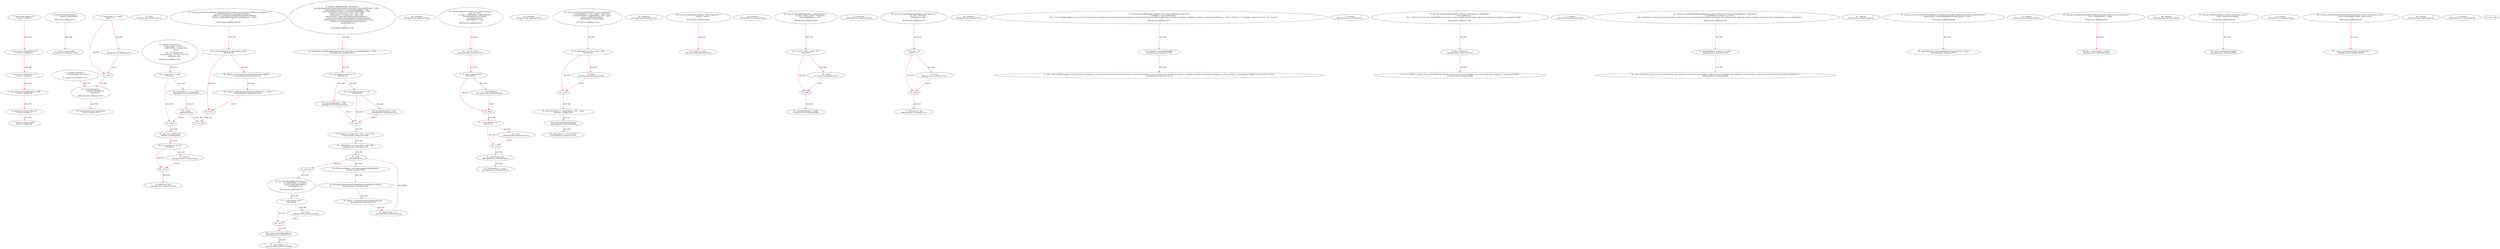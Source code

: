 digraph  {
13 [label="2_ uint private balance = 0;\n13-new_variable-3-3", method="", type_label=new_variable];
19 [label="3_ uint private collectedFees = 0;\n19-new_variable-4-4", method="", type_label=new_variable];
25 [label="4_ uint private feePercent = 10;\n25-new_variable-5-5", method="", type_label=new_variable];
31 [label="5_ uint private pyramidMultiplier = 300;\n31-new_variable-6-6", method="", type_label=new_variable];
37 [label="6_ uint private payoutOrder = 0;\n37-new_variable-7-7", method="", type_label=new_variable];
43 [label="7_ address private creator;\n43-new_variable-8-8", method="", type_label=new_variable];
48 [label="8_ function DynamicPyramid() {\n                 creator = msg.sender;  \n         }\n48-function_definition-9-11", method="DynamicPyramid()", type_label=function_definition];
51 [label="9_ creator = msg.sender;\n51-expression_statement-10-10", method="DynamicPyramid()", type_label=expression_statement];
57 [label="11_ modifier onlyowner {\n                 if (msg.sender == creator) _;\n         }\n57-expression_statement-12-14", method="", type_label=expression_statement];
60 [label="12_ if_msg.sender == creator\n60-if-13-13", method="", type_label=if];
645 [label="12_ end_if", method="", type_label=end_if];
66 [label="12_ _;\n66-expression_statement-13-13", method="", type_label=expression_statement];
68 [label="14_ struct Participant {\n                 address etherAddress;\n                 uint payout;\n         }\n68-expression_statement-15-18", method="Participant()", type_label=expression_statement];
78 [label="18_ Participant[] private participants;\n78-new_variable-19-19", method="", type_label=new_variable];
87 [label="20_ init();\n87-expression_statement-21-21", method="", type_label=expression_statement];
90 [label="22_ function init() private {\n                 if (msg.value < 1 ether) {\n                         collectedFees += msg.value;\n                         return;\n                 }\n                 uint _fee = feePercent;\n                 if (msg.value >= 50 ether) _fee /= 2;\n                 addPayout(_fee);\n         }\n90-function_definition-23-31", method="init()", type_label=function_definition];
94 [label="23_ if_msg.value < 1 ether\n94-if-24-27", method="init()", type_label=if];
679 [label="23_ end_if", method="init()", type_label=end_if];
102 [label="24_ collectedFees += msg.value;\n102-expression_statement-25-25", method="init()", type_label=expression_statement];
108 [label="25_ return;\n108-return-26-26", method="init()", type_label=return];
109 [label="27_ uint _fee = feePercent;\n109-new_variable-28-28", method="init()", type_label=new_variable];
115 [label="28_ if_msg.value >= 50 ether\n115-if-29-29", method="init()", type_label=if];
700 [label="28_ end_if", method="init()", type_label=end_if];
122 [label="28_ _fee /= 2;\n122-expression_statement-29-29", method="init()", type_label=expression_statement];
126 [label="29_ addPayout(_fee);\n126-expression_statement-30-30", method="init()", type_label=expression_statement];
131 [label="31_ function addPayout(uint _fee) private {\n                 participants.push(Participant(msg.sender, (msg.value * pyramidMultiplier) / 100));\n                 if (participants.length == 10) pyramidMultiplier = 200;\n                 else if (participants.length == 25) pyramidMultiplier = 150;\n                 balance += (msg.value * (100 - _fee)) / 100;\n                 collectedFees += (msg.value * _fee) / 100;\n                 while (balance > participants[payoutOrder].payout) {\n                         uint payoutToSend = participants[payoutOrder].payout;\n                         participants[payoutOrder].etherAddress.send(payoutToSend);\n                         balance -= participants[payoutOrder].payout;\n                         payoutOrder += 1;\n                 }\n         }\n131-function_definition-32-44", method="addPayout(uint _fee)", type_label=function_definition];
139 [label="32_ participants.push(Participant(msg.sender, (msg.value * pyramidMultiplier) / 100));\n139-expression_statement-33-33", method="addPayout(uint _fee)", type_label=expression_statement];
160 [label="33_ if_participants.length == 10\n160-if-34-35", method="addPayout(uint _fee)", type_label=if];
745 [label="33_ end_if", method="addPayout(uint _fee)", type_label=end_if];
166 [label="33_ pyramidMultiplier = 200;\n166-expression_statement-34-34", method="addPayout(uint _fee)", type_label=expression_statement];
170 [label="34_ if_participants.length == 25\n170-if-35-35", method="addPayout(uint _fee)", type_label=if];
176 [label="34_ pyramidMultiplier = 150;\n176-expression_statement-35-35", method="addPayout(uint _fee)", type_label=expression_statement];
180 [label="35_ balance += (msg.value * (100 - _fee)) / 100;\n180-expression_statement-36-36", method="addPayout(uint _fee)", type_label=expression_statement];
194 [label="36_ collectedFees += (msg.value * _fee) / 100;\n194-expression_statement-37-37", method="addPayout(uint _fee)", type_label=expression_statement];
205 [label="37_ while\n205-while-38-43", method="addPayout(uint _fee)", type_label=while];
790 [label="37_ end_loop", method="addPayout(uint _fee)", type_label=end_loop];
214 [label="38_ uint payoutToSend = participants[payoutOrder].payout;\n214-new_variable-39-39", method="addPayout(uint _fee)", type_label=new_variable];
224 [label="39_ participants[payoutOrder].etherAddress.send(payoutToSend);\n224-expression_statement-40-40", method="addPayout(uint _fee)", type_label=expression_statement];
235 [label="40_ balance -= participants[payoutOrder].payout;\n235-expression_statement-41-41", method="addPayout(uint _fee)", type_label=expression_statement];
243 [label="41_ payoutOrder += 1;\n243-expression_statement-42-42", method="addPayout(uint _fee)", type_label=expression_statement];
247 [label="44_ function collectAllFees() onlyowner {\n                 if (collectedFees == 0) throw;\n                 creator.send(collectedFees);\n                 collectedFees = 0;\n         }\n247-function_definition-45-49", method="collectAllFees()", type_label=function_definition];
249 [label="44_ onlyowner\n249-expression_statement-45-45", method="collectAllFees()", type_label=expression_statement];
252 [label="45_ if_collectedFees == 0\n252-if-46-46", method="collectAllFees()", type_label=if];
837 [label="45_ end_if", method="collectAllFees()", type_label=end_if];
256 [label="45_ throw;\n256-expression_statement-46-46", method="collectAllFees()", type_label=expression_statement];
258 [label="46_ creator.send(collectedFees);\n258-expression_statement-47-47", method="collectAllFees()", type_label=expression_statement];
265 [label="47_ collectedFees = 0;\n265-expression_statement-48-48", method="collectAllFees()", type_label=expression_statement];
269 [label="49_ function collectFeesInEther(uint _amt) onlyowner {\n                 _amt *= 1 ether;\n                 if (_amt > collectedFees) collectAllFees();\n                 if (collectedFees == 0) throw;\n                 creator.send(_amt);\n                 collectedFees -= _amt;\n         }\n269-function_definition-50-56", method="collectFeesInEther(uint _amt)", type_label=function_definition];
275 [label="49_ onlyowner\n275-expression_statement-50-50", method="collectFeesInEther(uint _amt)", type_label=expression_statement];
278 [label="50_ _amt *= 1 ether;\n278-expression_statement-51-51", method="collectFeesInEther(uint _amt)", type_label=expression_statement];
283 [label="51_ if__amt > collectedFees\n283-if-52-52", method="collectFeesInEther(uint _amt)", type_label=if];
868 [label="51_ end_if", method="collectFeesInEther(uint _amt)", type_label=end_if];
287 [label="51_ collectAllFees();\n287-expression_statement-52-52", method="collectFeesInEther(uint _amt)", type_label=expression_statement];
290 [label="52_ if_collectedFees == 0\n290-if-53-53", method="collectFeesInEther(uint _amt)", type_label=if];
875 [label="52_ end_if", method="collectFeesInEther(uint _amt)", type_label=end_if];
294 [label="52_ throw;\n294-expression_statement-53-53", method="collectFeesInEther(uint _amt)", type_label=expression_statement];
296 [label="53_ creator.send(_amt);\n296-expression_statement-54-54", method="collectFeesInEther(uint _amt)", type_label=expression_statement];
303 [label="54_ collectedFees -= _amt;\n303-expression_statement-55-55", method="collectFeesInEther(uint _amt)", type_label=expression_statement];
307 [label="56_ function collectPercentOfFees(uint _pcent) onlyowner {\n                 if (collectedFees == 0 || _pcent > 100) throw;\n                 uint feesToCollect = collectedFees / 100 * _pcent;\n                 creator.send(feesToCollect);\n                 collectedFees -= feesToCollect;\n         }\n307-function_definition-57-62", method="collectPercentOfFees(uint _pcent)", type_label=function_definition];
313 [label="56_ onlyowner\n313-expression_statement-57-57", method="collectPercentOfFees(uint _pcent)", type_label=expression_statement];
316 [label="57_ if_collectedFees == 0 || _pcent > 100\n316-if-58-58", method="collectPercentOfFees(uint _pcent)", type_label=if];
901 [label="57_ end_if", method="collectPercentOfFees(uint _pcent)", type_label=end_if];
324 [label="57_ throw;\n324-expression_statement-58-58", method="collectPercentOfFees(uint _pcent)", type_label=expression_statement];
326 [label="58_ uint feesToCollect = collectedFees / 100 * _pcent;\n326-new_variable-59-59", method="collectPercentOfFees(uint _pcent)", type_label=new_variable];
336 [label="59_ creator.send(feesToCollect);\n336-expression_statement-60-60", method="collectPercentOfFees(uint _pcent)", type_label=expression_statement];
343 [label="60_ collectedFees -= feesToCollect;\n343-expression_statement-61-61", method="collectPercentOfFees(uint _pcent)", type_label=expression_statement];
347 [label="62_ function changeOwner(address _owner) onlyowner {\n                 creator = _owner;\n         }\n347-function_definition-63-65", method="changeOwner(address _owner)", type_label=function_definition];
353 [label="62_ onlyowner\n353-expression_statement-63-63", method="changeOwner(address _owner)", type_label=expression_statement];
356 [label="63_ creator = _owner;\n356-expression_statement-64-64", method="changeOwner(address _owner)", type_label=expression_statement];
360 [label="65_ function changeMultiplier(uint _mult) onlyowner {\n                 if (_mult > 300 || _mult < 120) throw;\n                 pyramidMultiplier = _mult;\n         }\n360-function_definition-66-69", method="changeMultiplier(uint _mult)", type_label=function_definition];
366 [label="65_ onlyowner\n366-expression_statement-66-66", method="changeMultiplier(uint _mult)", type_label=expression_statement];
369 [label="66_ if__mult > 300 || _mult < 120\n369-if-67-67", method="changeMultiplier(uint _mult)", type_label=if];
954 [label="66_ end_if", method="changeMultiplier(uint _mult)", type_label=end_if];
377 [label="66_ throw;\n377-expression_statement-67-67", method="changeMultiplier(uint _mult)", type_label=expression_statement];
379 [label="67_ pyramidMultiplier = _mult;\n379-expression_statement-68-68", method="changeMultiplier(uint _mult)", type_label=expression_statement];
383 [label="69_ function changeFeePercentage(uint _fee) onlyowner {\n                 if (_fee > 10) throw;\n                 feePercent = _fee;\n         }\n383-function_definition-70-73", method="changeFeePercentage(uint _fee)", type_label=function_definition];
389 [label="69_ onlyowner\n389-expression_statement-70-70", method="changeFeePercentage(uint _fee)", type_label=expression_statement];
392 [label="70_ if__fee > 10\n392-if-71-71", method="changeFeePercentage(uint _fee)", type_label=if];
977 [label="70_ end_if", method="changeFeePercentage(uint _fee)", type_label=end_if];
396 [label="70_ throw;\n396-expression_statement-71-71", method="changeFeePercentage(uint _fee)", type_label=expression_statement];
398 [label="71_ feePercent = _fee;\n398-expression_statement-72-72", method="changeFeePercentage(uint _fee)", type_label=expression_statement];
402 [label="73_ function currentMultiplier() constant returns(uint multiplier, string info) {\n                 multiplier = pyramidMultiplier;\n                 info = 'This multiplier applies to you as soon as transaction is received, may be lowered to hasten payouts or increased if payouts are fast enough. Due to no float or decimals, multiplier is x100 for a fractional multiplier e.g. 250 is actually a 2.5x multiplier. Capped at 3x max and 1.2x min.';\n         }\n402-function_definition-74-77", method="currentMultiplier()", type_label=function_definition];
404 [label="73_ constant\n404-expression_statement-74-74", method="currentMultiplier()", type_label=expression_statement];
416 [label="74_ multiplier = pyramidMultiplier;\n416-expression_statement-75-75", method="currentMultiplier()", type_label=expression_statement];
420 [label="75_ info = 'This multiplier applies to you as soon as transaction is received, may be lowered to hasten payouts or increased if payouts are fast enough. Due to no float or decimals, multiplier is x100 for a fractional multiplier e.g. 250 is actually a 2.5x multiplier. Capped at 3x max and 1.2x min.';\n420-expression_statement-76-76", method="currentMultiplier()", type_label=expression_statement];
425 [label="77_ function currentFeePercentage() constant returns(uint fee, string info) {\n                 fee = feePercent;\n                 info = 'Shown in % form. Fee is halved(50%) for amounts equal or greater than 50 ethers. (Fee may change, but is capped to a maximum of 10%)';\n         }\n425-function_definition-78-81", method="currentFeePercentage()", type_label=function_definition];
427 [label="77_ constant\n427-expression_statement-78-78", method="currentFeePercentage()", type_label=expression_statement];
439 [label="78_ fee = feePercent;\n439-expression_statement-79-79", method="currentFeePercentage()", type_label=expression_statement];
443 [label="79_ info = 'Shown in % form. Fee is halved(50%) for amounts equal or greater than 50 ethers. (Fee may change, but is capped to a maximum of 10%)';\n443-expression_statement-80-80", method="currentFeePercentage()", type_label=expression_statement];
448 [label="81_ function currentPyramidBalanceApproximately() constant returns(uint pyramidBalance, string info) {\n                 pyramidBalance = balance / 1 ether;\n                 info = 'All balance values are measured in Ethers, note that due to no decimal placing, these values show up as integers only, within the contract itself you will get the exact decimal value you are supposed to';\n         }\n448-function_definition-82-85", method="currentPyramidBalanceApproximately()", type_label=function_definition];
450 [label="81_ constant\n450-expression_statement-82-82", method="currentPyramidBalanceApproximately()", type_label=expression_statement];
462 [label="82_ pyramidBalance = balance / 1 ether;\n462-expression_statement-83-83", method="currentPyramidBalanceApproximately()", type_label=expression_statement];
469 [label="83_ info = 'All balance values are measured in Ethers, note that due to no decimal placing, these values show up as integers only, within the contract itself you will get the exact decimal value you are supposed to';\n469-expression_statement-84-84", method="currentPyramidBalanceApproximately()", type_label=expression_statement];
474 [label="85_ function nextPayoutWhenPyramidBalanceTotalsApproximately() constant returns(uint balancePayout) {\n                 balancePayout = participants[payoutOrder].payout / 1 ether;\n         }\n474-function_definition-86-88", method="nextPayoutWhenPyramidBalanceTotalsApproximately()", type_label=function_definition];
476 [label="85_ constant\n476-expression_statement-86-86", method="nextPayoutWhenPyramidBalanceTotalsApproximately()", type_label=expression_statement];
484 [label="86_ balancePayout = participants[payoutOrder].payout / 1 ether;\n484-expression_statement-87-87", method="nextPayoutWhenPyramidBalanceTotalsApproximately()", type_label=expression_statement];
495 [label="88_ function feesSeperateFromBalanceApproximately() constant returns(uint fees) {\n                 fees = collectedFees / 1 ether;\n         }\n495-function_definition-89-91", method="feesSeperateFromBalanceApproximately()", type_label=function_definition];
497 [label="88_ constant\n497-expression_statement-89-89", method="feesSeperateFromBalanceApproximately()", type_label=expression_statement];
505 [label="89_ fees = collectedFees / 1 ether;\n505-expression_statement-90-90", method="feesSeperateFromBalanceApproximately()", type_label=expression_statement];
512 [label="91_ function totalParticipants() constant returns(uint count) {\n                 count = participants.length;\n         }\n512-function_definition-92-94", method="totalParticipants()", type_label=function_definition];
514 [label="91_ constant\n514-expression_statement-92-92", method="totalParticipants()", type_label=expression_statement];
522 [label="92_ count = participants.length;\n522-expression_statement-93-93", method="totalParticipants()", type_label=expression_statement];
528 [label="94_ function numberOfParticipantsWaitingForPayout() constant returns(uint count) {\n                 count = participants.length - payoutOrder;\n         }\n528-function_definition-95-97", method="numberOfParticipantsWaitingForPayout()", type_label=function_definition];
530 [label="94_ constant\n530-expression_statement-95-95", method="numberOfParticipantsWaitingForPayout()", type_label=expression_statement];
538 [label="95_ count = participants.length - payoutOrder;\n538-expression_statement-96-96", method="numberOfParticipantsWaitingForPayout()", type_label=expression_statement];
546 [label="97_ function participantDetails(uint orderInPyramid) constant returns(address Address, uint Payout) {\n                 if (orderInPyramid <= participants.length) {\n                         Address = participants[orderInPyramid].etherAddress;\n                         Payout = participants[orderInPyramid].payout / 1 ether;\n                 }\n         }\n546-function_definition-98-103", method="participantDetails(uint orderInPyramid)", type_label=function_definition];
552 [label="97_ constant\n552-expression_statement-98-98", method="participantDetails(uint orderInPyramid)", type_label=expression_statement];
564 [label="98_ if_orderInPyramid <= participants.length\n564-if-99-102", method="participantDetails(uint orderInPyramid)", type_label=if];
1149 [label="98_ end_if", method="participantDetails(uint orderInPyramid)", type_label=end_if];
571 [label="99_ Address = participants[orderInPyramid].etherAddress;\n571-expression_statement-100-100", method="participantDetails(uint orderInPyramid)", type_label=expression_statement];
579 [label="100_ Payout = participants[orderInPyramid].payout / 1 ether;\n579-expression_statement-101-101", method="participantDetails(uint orderInPyramid)", type_label=expression_statement];
1 [label="0_ start_node", method="", type_label=start];
2 [label="0_ exit_node", method="", type_label=exit];
13 -> 19  [color=red, controlflow_type=next_line, edge_type=CFG_edge, key=0, label=next_line];
19 -> 25  [color=red, controlflow_type=next_line, edge_type=CFG_edge, key=0, label=next_line];
25 -> 31  [color=red, controlflow_type=next_line, edge_type=CFG_edge, key=0, label=next_line];
31 -> 37  [color=red, controlflow_type=next_line, edge_type=CFG_edge, key=0, label=next_line];
37 -> 43  [color=red, controlflow_type=next_line, edge_type=CFG_edge, key=0, label=next_line];
48 -> 51  [color=red, controlflow_type=next_line, edge_type=CFG_edge, key=0, label=next_line];
57 -> 68  [color=red, controlflow_type=next_line, edge_type=CFG_edge, key=0, label=next_line];
60 -> 66  [color=red, controlflow_type=pos_next, edge_type=CFG_edge, key=0, label=pos_next];
60 -> 645  [color=red, controlflow_type=neg_next, edge_type=CFG_edge, key=0, label=neg_next];
645 -> 68  [color=red, controlflow_type=next_line, edge_type=CFG_edge, key=0, label=next_line];
66 -> 645  [color=red, controlflow_type=end_if, edge_type=CFG_edge, key=0, label=end_if];
68 -> 78  [color=red, controlflow_type=next_line, edge_type=CFG_edge, key=0, label=next_line];
90 -> 94  [color=red, controlflow_type=next_line, edge_type=CFG_edge, key=0, label=next_line];
94 -> 102  [color=red, controlflow_type=pos_next, edge_type=CFG_edge, key=0, label=pos_next];
94 -> 679  [color=red, controlflow_type=neg_next, edge_type=CFG_edge, key=0, label=neg_next];
679 -> 109  [color=red, controlflow_type=next_line, edge_type=CFG_edge, key=0, label=next_line];
102 -> 108  [color=red, controlflow_type=next_line, edge_type=CFG_edge, key=0, label=next_line];
108 -> 679  [color=red, controlflow_type=end_if, edge_type=CFG_edge, key=0, label=end_if];
108 -> 2  [color=red, controlflow_type=return_exit, edge_type=CFG_edge, key=0, label=return_exit];
109 -> 115  [color=red, controlflow_type=next_line, edge_type=CFG_edge, key=0, label=next_line];
115 -> 122  [color=red, controlflow_type=pos_next, edge_type=CFG_edge, key=0, label=pos_next];
115 -> 700  [color=red, controlflow_type=neg_next, edge_type=CFG_edge, key=0, label=neg_next];
700 -> 126  [color=red, controlflow_type=next_line, edge_type=CFG_edge, key=0, label=next_line];
122 -> 700  [color=red, controlflow_type=end_if, edge_type=CFG_edge, key=0, label=end_if];
131 -> 139  [color=red, controlflow_type=next_line, edge_type=CFG_edge, key=0, label=next_line];
139 -> 160  [color=red, controlflow_type=next_line, edge_type=CFG_edge, key=0, label=next_line];
160 -> 166  [color=red, controlflow_type=pos_next, edge_type=CFG_edge, key=0, label=pos_next];
160 -> 170  [color=red, controlflow_type=neg_next, edge_type=CFG_edge, key=0, label=neg_next];
745 -> 180  [color=red, controlflow_type=next_line, edge_type=CFG_edge, key=0, label=next_line];
166 -> 745  [color=red, controlflow_type=end_if, edge_type=CFG_edge, key=0, label=end_if];
170 -> 176  [color=red, controlflow_type=pos_next, edge_type=CFG_edge, key=0, label=pos_next];
170 -> 745  [color=red, controlflow_type=neg_next, edge_type=CFG_edge, key=0, label=neg_next];
176 -> 745  [color=red, controlflow_type=end_if, edge_type=CFG_edge, key=0, label=end_if];
180 -> 194  [color=red, controlflow_type=next_line, edge_type=CFG_edge, key=0, label=next_line];
194 -> 205  [color=red, controlflow_type=next_line, edge_type=CFG_edge, key=0, label=next_line];
205 -> 214  [color=red, controlflow_type=pos_next, edge_type=CFG_edge, key=0, label=pos_next];
205 -> 790  [color=red, controlflow_type=neg_next, edge_type=CFG_edge, key=0, label=neg_next];
790 -> 247  [color=red, controlflow_type=next_line, edge_type=CFG_edge, key=0, label=next_line];
214 -> 224  [color=red, controlflow_type=next_line, edge_type=CFG_edge, key=0, label=next_line];
224 -> 235  [color=red, controlflow_type=next_line, edge_type=CFG_edge, key=0, label=next_line];
235 -> 243  [color=red, controlflow_type=next_line, edge_type=CFG_edge, key=0, label=next_line];
243 -> 205  [color=red, controlflow_type=loop_update, edge_type=CFG_edge, key=0, label=loop_update];
247 -> 252  [color=red, controlflow_type=next_line, edge_type=CFG_edge, key=0, label=next_line];
252 -> 256  [color=red, controlflow_type=pos_next, edge_type=CFG_edge, key=0, label=pos_next];
252 -> 837  [color=red, controlflow_type=neg_next, edge_type=CFG_edge, key=0, label=neg_next];
837 -> 258  [color=red, controlflow_type=next_line, edge_type=CFG_edge, key=0, label=next_line];
256 -> 837  [color=red, controlflow_type=end_if, edge_type=CFG_edge, key=0, label=end_if];
258 -> 265  [color=red, controlflow_type=next_line, edge_type=CFG_edge, key=0, label=next_line];
269 -> 278  [color=red, controlflow_type=next_line, edge_type=CFG_edge, key=0, label=next_line];
278 -> 283  [color=red, controlflow_type=next_line, edge_type=CFG_edge, key=0, label=next_line];
283 -> 287  [color=red, controlflow_type=pos_next, edge_type=CFG_edge, key=0, label=pos_next];
283 -> 868  [color=red, controlflow_type=neg_next, edge_type=CFG_edge, key=0, label=neg_next];
868 -> 290  [color=red, controlflow_type=next_line, edge_type=CFG_edge, key=0, label=next_line];
287 -> 868  [color=red, controlflow_type=end_if, edge_type=CFG_edge, key=0, label=end_if];
290 -> 294  [color=red, controlflow_type=pos_next, edge_type=CFG_edge, key=0, label=pos_next];
290 -> 875  [color=red, controlflow_type=neg_next, edge_type=CFG_edge, key=0, label=neg_next];
875 -> 296  [color=red, controlflow_type=next_line, edge_type=CFG_edge, key=0, label=next_line];
294 -> 875  [color=red, controlflow_type=end_if, edge_type=CFG_edge, key=0, label=end_if];
296 -> 303  [color=red, controlflow_type=next_line, edge_type=CFG_edge, key=0, label=next_line];
307 -> 316  [color=red, controlflow_type=next_line, edge_type=CFG_edge, key=0, label=next_line];
316 -> 324  [color=red, controlflow_type=pos_next, edge_type=CFG_edge, key=0, label=pos_next];
316 -> 901  [color=red, controlflow_type=neg_next, edge_type=CFG_edge, key=0, label=neg_next];
901 -> 326  [color=red, controlflow_type=next_line, edge_type=CFG_edge, key=0, label=next_line];
324 -> 901  [color=red, controlflow_type=end_if, edge_type=CFG_edge, key=0, label=end_if];
326 -> 336  [color=red, controlflow_type=next_line, edge_type=CFG_edge, key=0, label=next_line];
336 -> 343  [color=red, controlflow_type=next_line, edge_type=CFG_edge, key=0, label=next_line];
347 -> 356  [color=red, controlflow_type=next_line, edge_type=CFG_edge, key=0, label=next_line];
360 -> 369  [color=red, controlflow_type=next_line, edge_type=CFG_edge, key=0, label=next_line];
369 -> 377  [color=red, controlflow_type=pos_next, edge_type=CFG_edge, key=0, label=pos_next];
369 -> 954  [color=red, controlflow_type=neg_next, edge_type=CFG_edge, key=0, label=neg_next];
954 -> 379  [color=red, controlflow_type=next_line, edge_type=CFG_edge, key=0, label=next_line];
377 -> 954  [color=red, controlflow_type=end_if, edge_type=CFG_edge, key=0, label=end_if];
383 -> 392  [color=red, controlflow_type=next_line, edge_type=CFG_edge, key=0, label=next_line];
392 -> 396  [color=red, controlflow_type=pos_next, edge_type=CFG_edge, key=0, label=pos_next];
392 -> 977  [color=red, controlflow_type=neg_next, edge_type=CFG_edge, key=0, label=neg_next];
977 -> 398  [color=red, controlflow_type=next_line, edge_type=CFG_edge, key=0, label=next_line];
396 -> 977  [color=red, controlflow_type=end_if, edge_type=CFG_edge, key=0, label=end_if];
402 -> 416  [color=red, controlflow_type=next_line, edge_type=CFG_edge, key=0, label=next_line];
416 -> 420  [color=red, controlflow_type=next_line, edge_type=CFG_edge, key=0, label=next_line];
425 -> 439  [color=red, controlflow_type=next_line, edge_type=CFG_edge, key=0, label=next_line];
439 -> 443  [color=red, controlflow_type=next_line, edge_type=CFG_edge, key=0, label=next_line];
448 -> 462  [color=red, controlflow_type=next_line, edge_type=CFG_edge, key=0, label=next_line];
462 -> 469  [color=red, controlflow_type=next_line, edge_type=CFG_edge, key=0, label=next_line];
474 -> 484  [color=red, controlflow_type=next_line, edge_type=CFG_edge, key=0, label=next_line];
495 -> 505  [color=red, controlflow_type=next_line, edge_type=CFG_edge, key=0, label=next_line];
512 -> 522  [color=red, controlflow_type=next_line, edge_type=CFG_edge, key=0, label=next_line];
528 -> 538  [color=red, controlflow_type=next_line, edge_type=CFG_edge, key=0, label=next_line];
546 -> 564  [color=red, controlflow_type=next_line, edge_type=CFG_edge, key=0, label=next_line];
564 -> 571  [color=red, controlflow_type=pos_next, edge_type=CFG_edge, key=0, label=pos_next];
564 -> 1149  [color=red, controlflow_type=neg_next, edge_type=CFG_edge, key=0, label=neg_next];
1149 -> 2  [color=red, controlflow_type=next_line, edge_type=CFG_edge, key=0, label=next_line];
571 -> 579  [color=red, controlflow_type=next_line, edge_type=CFG_edge, key=0, label=next_line];
579 -> 1149  [color=red, controlflow_type=end_if, edge_type=CFG_edge, key=0, label=end_if];
}
